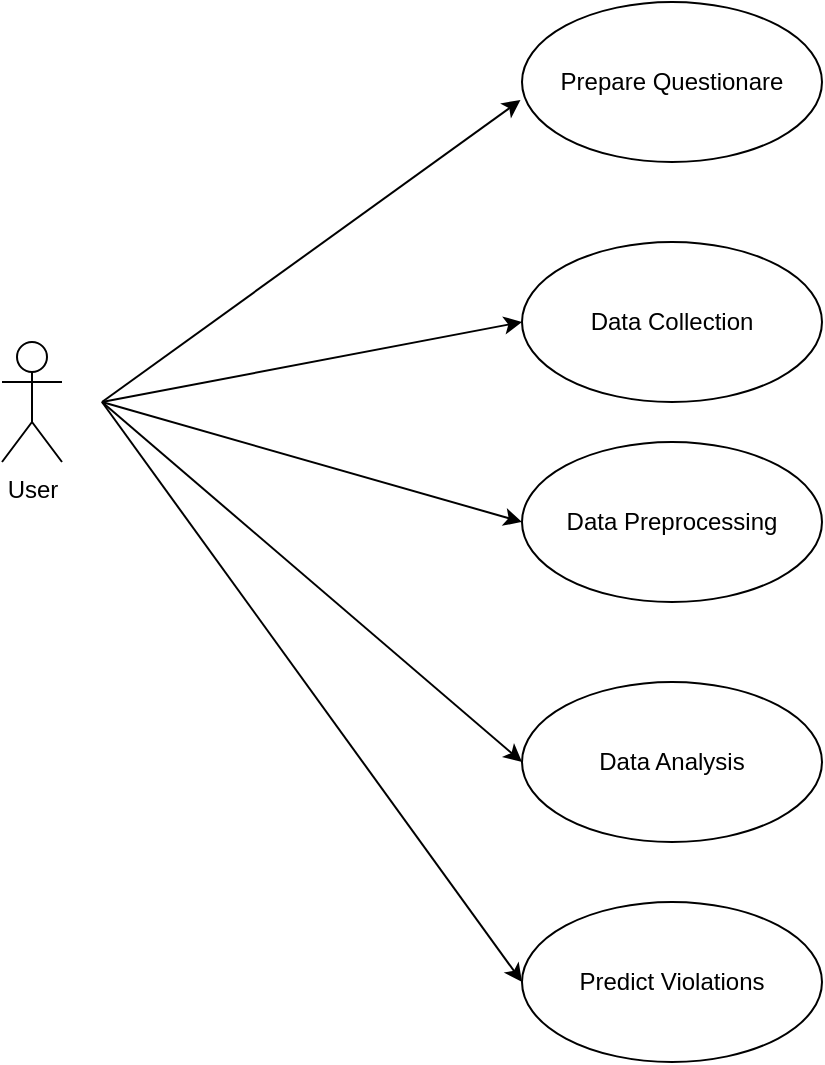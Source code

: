 <mxfile version="20.2.2" type="device"><diagram id="fuL_a-34hPabiN7ES6Jz" name="Page-1"><mxGraphModel dx="960" dy="571" grid="0" gridSize="10" guides="1" tooltips="1" connect="1" arrows="1" fold="1" page="1" pageScale="1" pageWidth="850" pageHeight="1100" math="0" shadow="0"><root><mxCell id="0"/><mxCell id="1" parent="0"/><mxCell id="aZZSUA51D4F1f7cYSPbn-1" value="User" style="shape=umlActor;verticalLabelPosition=bottom;verticalAlign=top;html=1;outlineConnect=0;" vertex="1" parent="1"><mxGeometry x="100" y="460" width="30" height="60" as="geometry"/></mxCell><mxCell id="aZZSUA51D4F1f7cYSPbn-2" value="Prepare Questionare" style="ellipse;whiteSpace=wrap;html=1;" vertex="1" parent="1"><mxGeometry x="360" y="290" width="150" height="80" as="geometry"/></mxCell><mxCell id="aZZSUA51D4F1f7cYSPbn-3" value="Data Collection" style="ellipse;whiteSpace=wrap;html=1;" vertex="1" parent="1"><mxGeometry x="360" y="410" width="150" height="80" as="geometry"/></mxCell><mxCell id="aZZSUA51D4F1f7cYSPbn-4" value="Data Preprocessing" style="ellipse;whiteSpace=wrap;html=1;" vertex="1" parent="1"><mxGeometry x="360" y="510" width="150" height="80" as="geometry"/></mxCell><mxCell id="aZZSUA51D4F1f7cYSPbn-5" value="Data Analysis" style="ellipse;whiteSpace=wrap;html=1;gradientColor=none;" vertex="1" parent="1"><mxGeometry x="360" y="630" width="150" height="80" as="geometry"/></mxCell><mxCell id="aZZSUA51D4F1f7cYSPbn-7" value="" style="endArrow=classic;html=1;rounded=0;entryX=0;entryY=0.5;entryDx=0;entryDy=0;" edge="1" parent="1" target="aZZSUA51D4F1f7cYSPbn-3"><mxGeometry width="50" height="50" relative="1" as="geometry"><mxPoint x="150" y="490" as="sourcePoint"/><mxPoint x="230" y="450" as="targetPoint"/></mxGeometry></mxCell><mxCell id="aZZSUA51D4F1f7cYSPbn-8" value="" style="endArrow=classic;html=1;rounded=0;entryX=-0.005;entryY=0.613;entryDx=0;entryDy=0;entryPerimeter=0;" edge="1" parent="1" target="aZZSUA51D4F1f7cYSPbn-2"><mxGeometry width="50" height="50" relative="1" as="geometry"><mxPoint x="150" y="490" as="sourcePoint"/><mxPoint x="410" y="520" as="targetPoint"/></mxGeometry></mxCell><mxCell id="aZZSUA51D4F1f7cYSPbn-9" value="" style="endArrow=classic;html=1;rounded=0;entryX=0;entryY=0.5;entryDx=0;entryDy=0;" edge="1" parent="1" target="aZZSUA51D4F1f7cYSPbn-4"><mxGeometry width="50" height="50" relative="1" as="geometry"><mxPoint x="150" y="490" as="sourcePoint"/><mxPoint x="360" y="560" as="targetPoint"/></mxGeometry></mxCell><mxCell id="aZZSUA51D4F1f7cYSPbn-10" value="" style="endArrow=classic;html=1;rounded=0;entryX=0;entryY=0.5;entryDx=0;entryDy=0;" edge="1" parent="1" target="aZZSUA51D4F1f7cYSPbn-5"><mxGeometry width="50" height="50" relative="1" as="geometry"><mxPoint x="150" y="490" as="sourcePoint"/><mxPoint x="410" y="520" as="targetPoint"/></mxGeometry></mxCell><mxCell id="aZZSUA51D4F1f7cYSPbn-11" value="Predict Violations" style="ellipse;whiteSpace=wrap;html=1;gradientColor=none;" vertex="1" parent="1"><mxGeometry x="360" y="740" width="150" height="80" as="geometry"/></mxCell><mxCell id="aZZSUA51D4F1f7cYSPbn-12" value="" style="endArrow=classic;html=1;rounded=0;entryX=0;entryY=0.5;entryDx=0;entryDy=0;" edge="1" parent="1" target="aZZSUA51D4F1f7cYSPbn-11"><mxGeometry width="50" height="50" relative="1" as="geometry"><mxPoint x="150" y="490" as="sourcePoint"/><mxPoint x="410" y="520" as="targetPoint"/></mxGeometry></mxCell></root></mxGraphModel></diagram></mxfile>